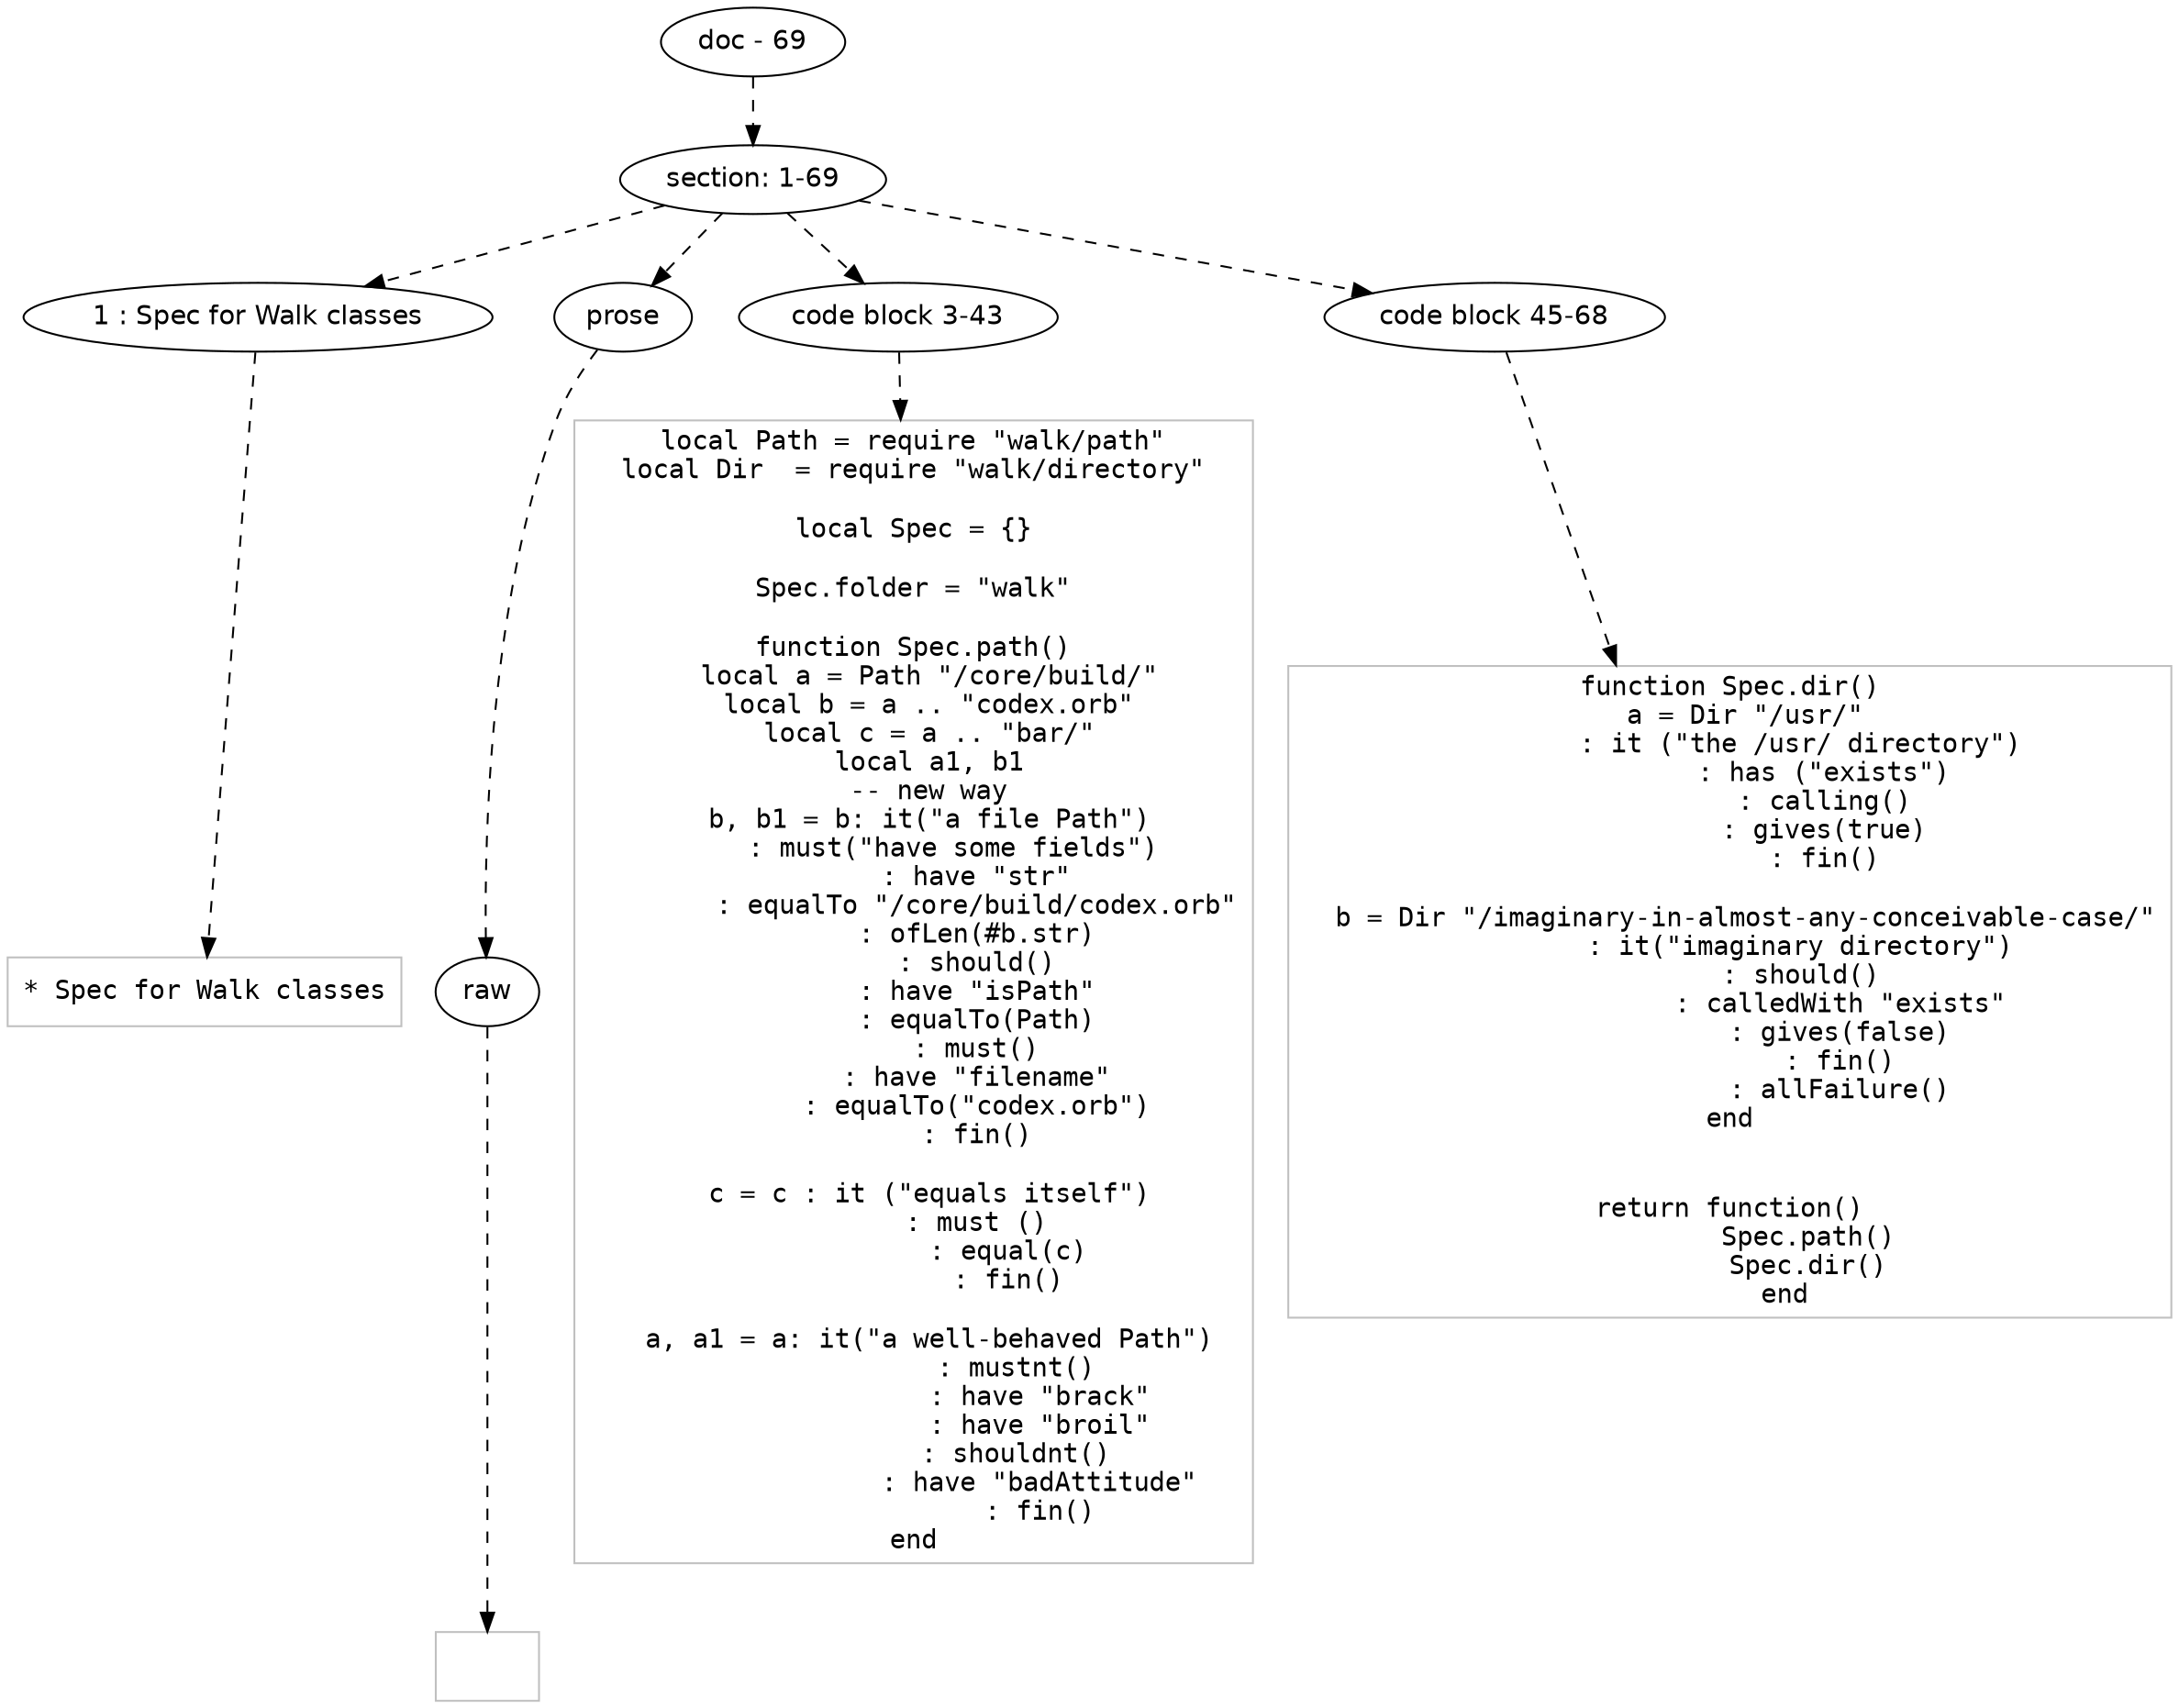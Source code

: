 digraph lpegNode {

node [fontname=Helvetica]
edge [style=dashed]

doc_0 [label="doc - 69"]


doc_0 -> { section_1}
{rank=same; section_1}

section_1 [label="section: 1-69"]


// END RANK doc_0

section_1 -> { header_2 prose_3 codeblock_4 codeblock_5}
{rank=same; header_2 prose_3 codeblock_4 codeblock_5}

header_2 [label="1 : Spec for Walk classes"]

prose_3 [label="prose"]

codeblock_4 [label="code block 3-43"]

codeblock_5 [label="code block 45-68"]


// END RANK section_1

header_2 -> leaf_6
leaf_6  [color=Gray,shape=rectangle,fontname=Inconsolata,label="* Spec for Walk classes"]
// END RANK header_2

prose_3 -> { raw_7}
{rank=same; raw_7}

raw_7 [label="raw"]


// END RANK prose_3

raw_7 -> leaf_8
leaf_8  [color=Gray,shape=rectangle,fontname=Inconsolata,label="
"]
// END RANK raw_7

codeblock_4 -> leaf_9
leaf_9  [color=Gray,shape=rectangle,fontname=Inconsolata,label="local Path = require \"walk/path\"
local Dir  = require \"walk/directory\"

local Spec = {}

Spec.folder = \"walk\"

function Spec.path()
  local a = Path \"/core/build/\"
  local b = a .. \"codex.orb\"
  local c = a .. \"bar/\"
  local a1, b1
  -- new way
  b, b1 = b: it(\"a file Path\")
     : must(\"have some fields\")
        : have \"str\"
        : equalTo \"/core/build/codex.orb\"
        : ofLen(#b.str)
        : should()
        : have \"isPath\"
        : equalTo(Path)
        : must()
        : have \"filename\"
        : equalTo(\"codex.orb\")
        : fin()

  c = c : it (\"equals itself\")
        : must ()
            : equal(c)
            : fin()

  a, a1 = a: it(\"a well-behaved Path\")
             : mustnt()
                : have \"brack\"
                : have \"broil\"
             : shouldnt()
                : have \"badAttitude\"
                : fin()
end"]
// END RANK codeblock_4

codeblock_5 -> leaf_10
leaf_10  [color=Gray,shape=rectangle,fontname=Inconsolata,label="function Spec.dir()
  a = Dir \"/usr/\"
         : it (\"the /usr/ directory\")
            : has (\"exists\")
            : calling()
            : gives(true)
            : fin()

  b = Dir \"/imaginary-in-almost-any-conceivable-case/\"
         : it(\"imaginary directory\")
         : should()
              : calledWith \"exists\"
              : gives(false)
              : fin()
              : allFailure()
end


return function()
          Spec.path()
          Spec.dir()
       end"]
// END RANK codeblock_5


}
